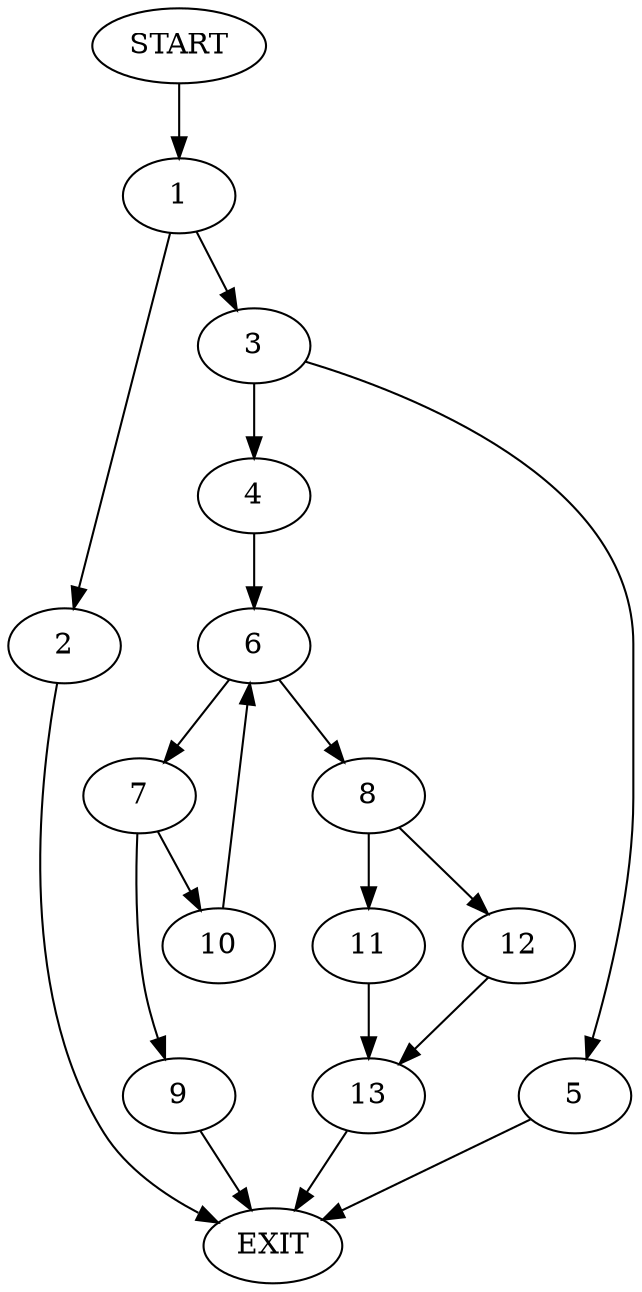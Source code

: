 digraph {
0 [label="START"]
14 [label="EXIT"]
0 -> 1
1 -> 2
1 -> 3
2 -> 14
3 -> 4
3 -> 5
4 -> 6
5 -> 14
6 -> 7
6 -> 8
7 -> 9
7 -> 10
8 -> 11
8 -> 12
10 -> 6
9 -> 14
11 -> 13
12 -> 13
13 -> 14
}
